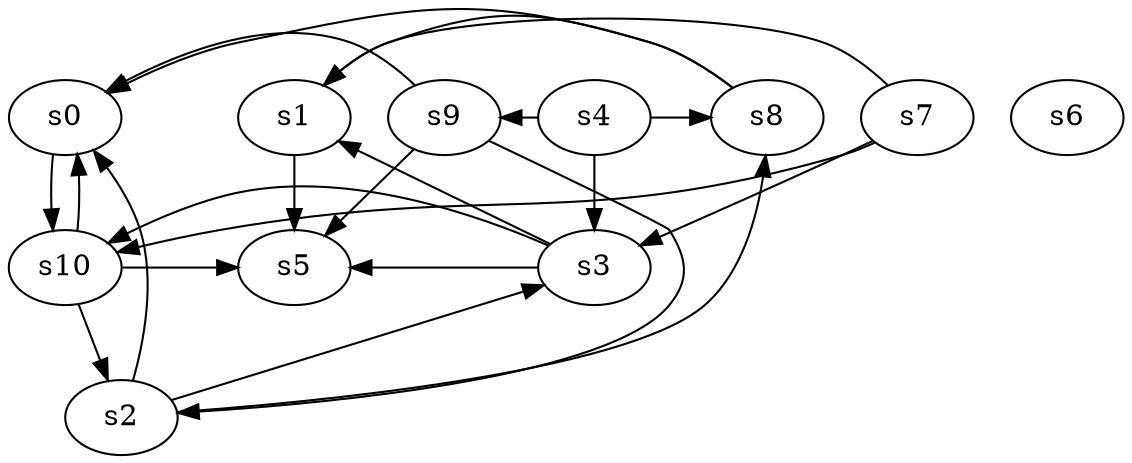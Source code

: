 digraph game_0940_complex_11 {
    s0 [name="s0", player=1];
    s1 [name="s1", player=0];
    s2 [name="s2", player=1, target=1];
    s3 [name="s3", player=0];
    s4 [name="s4", player=0, target=1];
    s5 [name="s5", player=0];
    s6 [name="s6", player=1];
    s7 [name="s7", player=1];
    s8 [name="s8", player=1];
    s9 [name="s9", player=1, target=1];
    s10 [name="s10", player=0, target=1];

    s0 -> s10;
    s1 -> s5;
    s2 -> s0;
    s2 -> s3 [constraint="time % 2 == 0 || time % 3 == 2"];
    s2 -> s8 [constraint="time % 3 == 0 || time % 4 == 0"];
    s3 -> s1 [constraint="!(time % 2 == 1)"];
    s3 -> s5 [constraint="!(time % 4 == 0)"];
    s3 -> s10 [constraint="!(time % 3 == 2)"];
    s4 -> s3;
    s4 -> s8 [constraint="time % 4 == 0 || time % 2 == 0"];
    s4 -> s9 [constraint="!(time % 3 == 0)"];
    s7 -> s1 [constraint="time % 3 == 0 && time % 3 == 2"];
    s7 -> s3 [constraint="time % 3 == 0 || time % 4 == 1"];
    s7 -> s10 [constraint="time == 1 || time == 6 || time == 15"];
    s8 -> s0 [constraint="time % 7 == 3"];
    s8 -> s1 [constraint="time % 4 == 1 || time % 4 == 0"];
    s9 -> s0 [constraint="time % 3 == 0 && time % 3 == 2"];
    s9 -> s2 [constraint="time == 24"];
    s9 -> s5 [constraint="!(time % 4 == 0)"];
    s10 -> s0;
    s10 -> s2;
    s10 -> s5 [constraint="time % 2 == 0 || time % 5 == 4"];
}
